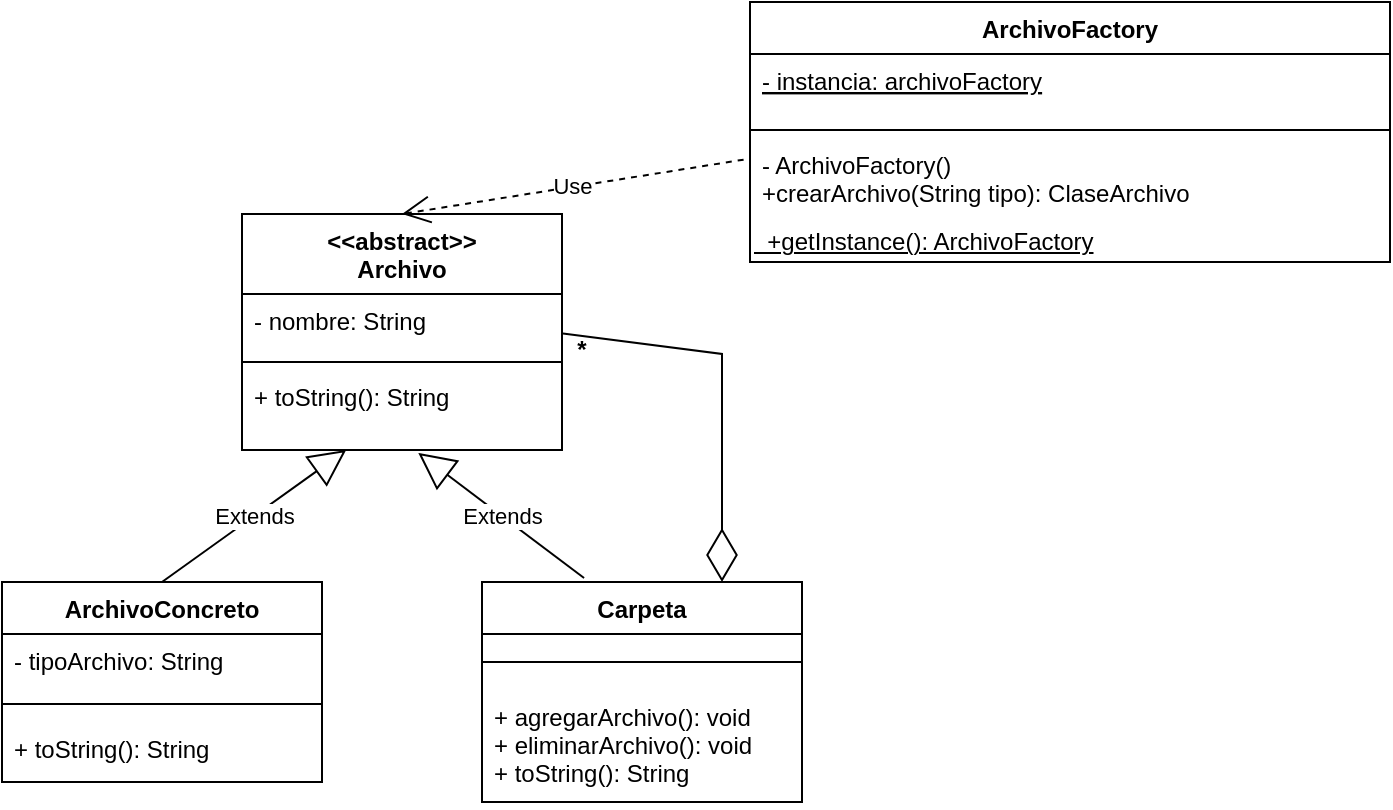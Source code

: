 <mxfile version="20.3.2" type="device"><diagram id="-8mbxGoAdYXuy_mEX4pT" name="Página-1"><mxGraphModel dx="924" dy="500" grid="1" gridSize="10" guides="1" tooltips="1" connect="1" arrows="1" fold="1" page="1" pageScale="1" pageWidth="827" pageHeight="1169" math="0" shadow="0"><root><mxCell id="0"/><mxCell id="1" parent="0"/><mxCell id="YZjSLHid1P79nJdpPKOa-1" value="&lt;&lt;abstract&gt;&gt;&#10;Archivo" style="swimlane;fontStyle=1;align=center;verticalAlign=top;childLayout=stackLayout;horizontal=1;startSize=40;horizontalStack=0;resizeParent=1;resizeParentMax=0;resizeLast=0;collapsible=1;marginBottom=0;" parent="1" vertex="1"><mxGeometry x="160" y="106" width="160" height="118" as="geometry"/></mxCell><mxCell id="YZjSLHid1P79nJdpPKOa-2" value="- nombre: String&#10;" style="text;strokeColor=none;fillColor=none;align=left;verticalAlign=top;spacingLeft=4;spacingRight=4;overflow=hidden;rotatable=0;points=[[0,0.5],[1,0.5]];portConstraint=eastwest;" parent="YZjSLHid1P79nJdpPKOa-1" vertex="1"><mxGeometry y="40" width="160" height="30" as="geometry"/></mxCell><mxCell id="YZjSLHid1P79nJdpPKOa-3" value="" style="line;strokeWidth=1;fillColor=none;align=left;verticalAlign=middle;spacingTop=-1;spacingLeft=3;spacingRight=3;rotatable=0;labelPosition=right;points=[];portConstraint=eastwest;strokeColor=inherit;" parent="YZjSLHid1P79nJdpPKOa-1" vertex="1"><mxGeometry y="70" width="160" height="8" as="geometry"/></mxCell><mxCell id="YZjSLHid1P79nJdpPKOa-4" value="+ toString(): String" style="text;strokeColor=none;fillColor=none;align=left;verticalAlign=top;spacingLeft=4;spacingRight=4;overflow=hidden;rotatable=0;points=[[0,0.5],[1,0.5]];portConstraint=eastwest;" parent="YZjSLHid1P79nJdpPKOa-1" vertex="1"><mxGeometry y="78" width="160" height="40" as="geometry"/></mxCell><mxCell id="YZjSLHid1P79nJdpPKOa-5" value="ArchivoFactory" style="swimlane;fontStyle=1;align=center;verticalAlign=top;childLayout=stackLayout;horizontal=1;startSize=26;horizontalStack=0;resizeParent=1;resizeParentMax=0;resizeLast=0;collapsible=1;marginBottom=0;" parent="1" vertex="1"><mxGeometry x="414" width="320" height="130" as="geometry"/></mxCell><mxCell id="YZjSLHid1P79nJdpPKOa-6" value="- instancia: archivoFactory" style="text;strokeColor=none;fillColor=none;align=left;verticalAlign=top;spacingLeft=4;spacingRight=4;overflow=hidden;rotatable=0;points=[[0,0.5],[1,0.5]];portConstraint=eastwest;fontStyle=4" parent="YZjSLHid1P79nJdpPKOa-5" vertex="1"><mxGeometry y="26" width="320" height="34" as="geometry"/></mxCell><mxCell id="YZjSLHid1P79nJdpPKOa-7" value="" style="line;strokeWidth=1;fillColor=none;align=left;verticalAlign=middle;spacingTop=-1;spacingLeft=3;spacingRight=3;rotatable=0;labelPosition=right;points=[];portConstraint=eastwest;strokeColor=inherit;" parent="YZjSLHid1P79nJdpPKOa-5" vertex="1"><mxGeometry y="60" width="320" height="8" as="geometry"/></mxCell><mxCell id="YZjSLHid1P79nJdpPKOa-8" value="- ArchivoFactory()&#10;+crearArchivo(String tipo): ClaseArchivo" style="text;strokeColor=none;fillColor=none;align=left;verticalAlign=top;spacingLeft=4;spacingRight=4;overflow=hidden;rotatable=0;points=[[0,0.5],[1,0.5]];portConstraint=eastwest;" parent="YZjSLHid1P79nJdpPKOa-5" vertex="1"><mxGeometry y="68" width="320" height="42" as="geometry"/></mxCell><mxCell id="alqwWrSIJqlqwddgkhGt-1" value="&lt;span style=&quot;&quot;&gt;&amp;nbsp; +getInstance(): ArchivoFactory&lt;/span&gt;" style="text;html=1;strokeColor=none;fillColor=none;align=left;verticalAlign=middle;whiteSpace=wrap;rounded=0;fontStyle=4" parent="YZjSLHid1P79nJdpPKOa-5" vertex="1"><mxGeometry y="110" width="320" height="20" as="geometry"/></mxCell><mxCell id="YZjSLHid1P79nJdpPKOa-13" value="ArchivoConcreto" style="swimlane;fontStyle=1;align=center;verticalAlign=top;childLayout=stackLayout;horizontal=1;startSize=26;horizontalStack=0;resizeParent=1;resizeParentMax=0;resizeLast=0;collapsible=1;marginBottom=0;" parent="1" vertex="1"><mxGeometry x="40" y="290" width="160" height="100" as="geometry"/></mxCell><mxCell id="E5TRJTqdKJiYLCc2ylYX-3" value="- tipoArchivo: String" style="text;strokeColor=none;fillColor=none;align=left;verticalAlign=top;spacingLeft=4;spacingRight=4;overflow=hidden;rotatable=0;points=[[0,0.5],[1,0.5]];portConstraint=eastwest;" vertex="1" parent="YZjSLHid1P79nJdpPKOa-13"><mxGeometry y="26" width="160" height="26" as="geometry"/></mxCell><mxCell id="YZjSLHid1P79nJdpPKOa-15" value="" style="line;strokeWidth=1;fillColor=none;align=left;verticalAlign=middle;spacingTop=-1;spacingLeft=3;spacingRight=3;rotatable=0;labelPosition=right;points=[];portConstraint=eastwest;strokeColor=inherit;" parent="YZjSLHid1P79nJdpPKOa-13" vertex="1"><mxGeometry y="52" width="160" height="18" as="geometry"/></mxCell><mxCell id="YZjSLHid1P79nJdpPKOa-16" value="+ toString(): String" style="text;strokeColor=none;fillColor=none;align=left;verticalAlign=top;spacingLeft=4;spacingRight=4;overflow=hidden;rotatable=0;points=[[0,0.5],[1,0.5]];portConstraint=eastwest;" parent="YZjSLHid1P79nJdpPKOa-13" vertex="1"><mxGeometry y="70" width="160" height="30" as="geometry"/></mxCell><mxCell id="YZjSLHid1P79nJdpPKOa-25" value="Use" style="endArrow=open;endSize=12;dashed=1;html=1;rounded=0;entryX=0.5;entryY=0;entryDx=0;entryDy=0;exitX=-0.01;exitY=0.258;exitDx=0;exitDy=0;exitPerimeter=0;" parent="1" source="YZjSLHid1P79nJdpPKOa-8" target="YZjSLHid1P79nJdpPKOa-1" edge="1"><mxGeometry width="160" relative="1" as="geometry"><mxPoint x="330" y="250" as="sourcePoint"/><mxPoint x="490" y="250" as="targetPoint"/></mxGeometry></mxCell><mxCell id="YZjSLHid1P79nJdpPKOa-28" value="*" style="text;align=center;fontStyle=1;verticalAlign=middle;spacingLeft=3;spacingRight=3;strokeColor=none;rotatable=0;points=[[0,0.5],[1,0.5]];portConstraint=eastwest;" parent="1" vertex="1"><mxGeometry x="290" y="160" width="80" height="26" as="geometry"/></mxCell><mxCell id="YZjSLHid1P79nJdpPKOa-30" value="Extends" style="endArrow=block;endSize=16;endFill=0;html=1;rounded=0;exitX=0.5;exitY=0;exitDx=0;exitDy=0;" parent="1" source="YZjSLHid1P79nJdpPKOa-13" target="YZjSLHid1P79nJdpPKOa-4" edge="1"><mxGeometry width="160" relative="1" as="geometry"><mxPoint x="330" y="250" as="sourcePoint"/><mxPoint x="220" y="260" as="targetPoint"/></mxGeometry></mxCell><mxCell id="YZjSLHid1P79nJdpPKOa-32" value="Extends" style="endArrow=block;endSize=16;endFill=0;html=1;rounded=0;exitX=0.319;exitY=-0.018;exitDx=0;exitDy=0;entryX=0.551;entryY=1.037;entryDx=0;entryDy=0;entryPerimeter=0;exitPerimeter=0;" parent="1" source="57W2AsNs_ZCpWMRJj9qD-4" target="YZjSLHid1P79nJdpPKOa-4" edge="1"><mxGeometry width="160" relative="1" as="geometry"><mxPoint x="427.52" y="378.62" as="sourcePoint"/><mxPoint x="227.52" y="277.68" as="targetPoint"/></mxGeometry></mxCell><mxCell id="57W2AsNs_ZCpWMRJj9qD-4" value="Carpeta" style="swimlane;fontStyle=1;align=center;verticalAlign=top;childLayout=stackLayout;horizontal=1;startSize=26;horizontalStack=0;resizeParent=1;resizeParentMax=0;resizeLast=0;collapsible=1;marginBottom=0;" parent="1" vertex="1"><mxGeometry x="280" y="290" width="160" height="110" as="geometry"/></mxCell><mxCell id="57W2AsNs_ZCpWMRJj9qD-6" value="" style="line;strokeWidth=1;fillColor=none;align=left;verticalAlign=middle;spacingTop=-1;spacingLeft=3;spacingRight=3;rotatable=0;labelPosition=right;points=[];portConstraint=eastwest;strokeColor=inherit;" parent="57W2AsNs_ZCpWMRJj9qD-4" vertex="1"><mxGeometry y="26" width="160" height="28" as="geometry"/></mxCell><mxCell id="57W2AsNs_ZCpWMRJj9qD-7" value="+ agregarArchivo(): void&#10;+ eliminarArchivo(): void&#10;+ toString(): String" style="text;strokeColor=none;fillColor=none;align=left;verticalAlign=top;spacingLeft=4;spacingRight=4;overflow=hidden;rotatable=0;points=[[0,0.5],[1,0.5]];portConstraint=eastwest;" parent="57W2AsNs_ZCpWMRJj9qD-4" vertex="1"><mxGeometry y="54" width="160" height="56" as="geometry"/></mxCell><mxCell id="pJl4Qc7MKyVnGZWZMANH-6" value="" style="endArrow=diamondThin;endFill=0;endSize=24;html=1;rounded=0;entryX=0.75;entryY=0;entryDx=0;entryDy=0;exitX=1.003;exitY=0.658;exitDx=0;exitDy=0;exitPerimeter=0;" parent="1" source="YZjSLHid1P79nJdpPKOa-2" target="57W2AsNs_ZCpWMRJj9qD-4" edge="1"><mxGeometry width="160" relative="1" as="geometry"><mxPoint x="170" y="250" as="sourcePoint"/><mxPoint x="330" y="250" as="targetPoint"/><Array as="points"><mxPoint x="400" y="176"/></Array></mxGeometry></mxCell></root></mxGraphModel></diagram></mxfile>